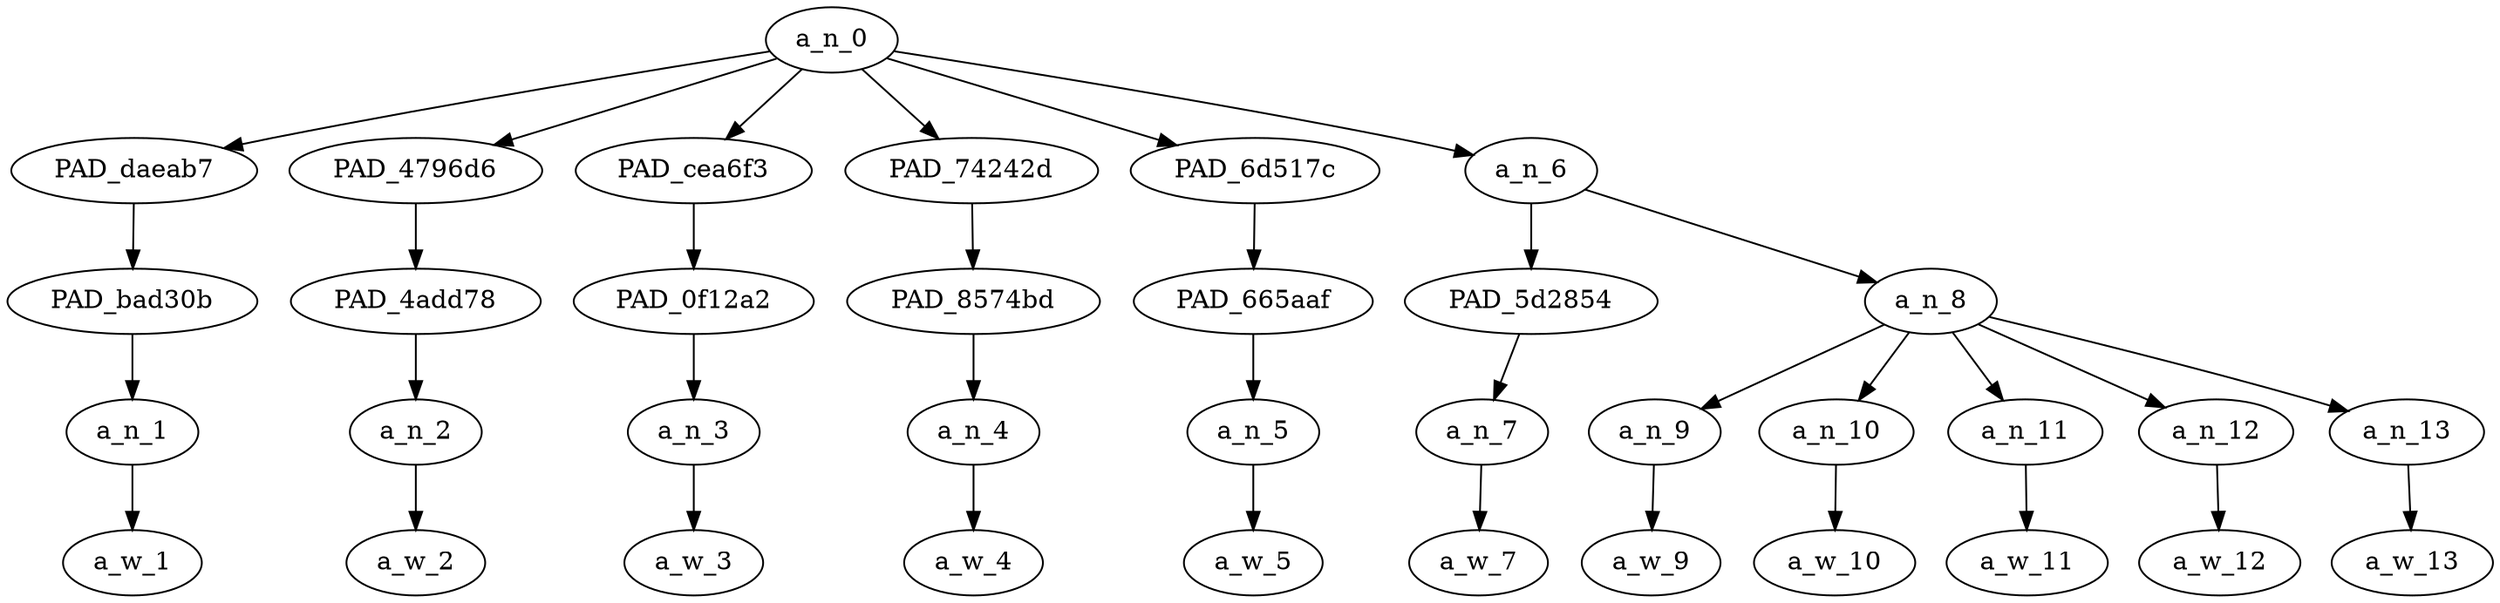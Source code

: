 strict digraph "" {
	a_n_0	[div_dir=1,
		index=0,
		level=4,
		pos="2.75,4!",
		text_span="[0, 1, 2, 3, 4, 5, 6, 7, 8, 9, 10]",
		value=0.99999999];
	PAD_daeab7	[div_dir=-1,
		index=0,
		level=3,
		pos="0.0,3!",
		text_span="[0]",
		value=0.08526149];
	a_n_0 -> PAD_daeab7;
	PAD_4796d6	[div_dir=1,
		index=1,
		level=3,
		pos="1.0,3!",
		text_span="[1]",
		value=0.07797533];
	a_n_0 -> PAD_4796d6;
	PAD_cea6f3	[div_dir=1,
		index=2,
		level=3,
		pos="2.0,3!",
		text_span="[2]",
		value=0.19822467];
	a_n_0 -> PAD_cea6f3;
	PAD_74242d	[div_dir=-1,
		index=3,
		level=3,
		pos="3.0,3!",
		text_span="[3]",
		value=0.10560929];
	a_n_0 -> PAD_74242d;
	PAD_6d517c	[div_dir=1,
		index=4,
		level=3,
		pos="4.0,3!",
		text_span="[4]",
		value=0.06408398];
	a_n_0 -> PAD_6d517c;
	a_n_6	[div_dir=1,
		index=5,
		level=3,
		pos="6.5,3!",
		text_span="[5, 6, 7, 8, 9, 10]",
		value=0.46840297];
	a_n_0 -> a_n_6;
	PAD_bad30b	[div_dir=-1,
		index=0,
		level=2,
		pos="0.0,2!",
		text_span="[0]",
		value=0.08526149];
	PAD_daeab7 -> PAD_bad30b;
	a_n_1	[div_dir=-1,
		index=0,
		level=1,
		pos="0.0,1!",
		text_span="[0]",
		value=0.08526149];
	PAD_bad30b -> a_n_1;
	a_w_1	[div_dir=0,
		index=0,
		level=0,
		pos="0,0!",
		text_span="[0]",
		value=ah];
	a_n_1 -> a_w_1;
	PAD_4add78	[div_dir=1,
		index=1,
		level=2,
		pos="1.0,2!",
		text_span="[1]",
		value=0.07797533];
	PAD_4796d6 -> PAD_4add78;
	a_n_2	[div_dir=1,
		index=1,
		level=1,
		pos="1.0,1!",
		text_span="[1]",
		value=0.07797533];
	PAD_4add78 -> a_n_2;
	a_w_2	[div_dir=0,
		index=1,
		level=0,
		pos="1,0!",
		text_span="[1]",
		value=so];
	a_n_2 -> a_w_2;
	PAD_0f12a2	[div_dir=1,
		index=2,
		level=2,
		pos="2.0,2!",
		text_span="[2]",
		value=0.19822467];
	PAD_cea6f3 -> PAD_0f12a2;
	a_n_3	[div_dir=1,
		index=2,
		level=1,
		pos="2.0,1!",
		text_span="[2]",
		value=0.19822467];
	PAD_0f12a2 -> a_n_3;
	a_w_3	[div_dir=0,
		index=2,
		level=0,
		pos="2,0!",
		text_span="[2]",
		value=subby];
	a_n_3 -> a_w_3;
	PAD_8574bd	[div_dir=-1,
		index=3,
		level=2,
		pos="3.0,2!",
		text_span="[3]",
		value=0.10560929];
	PAD_74242d -> PAD_8574bd;
	a_n_4	[div_dir=-1,
		index=3,
		level=1,
		pos="3.0,1!",
		text_span="[3]",
		value=0.10560929];
	PAD_8574bd -> a_n_4;
	a_w_4	[div_dir=0,
		index=3,
		level=0,
		pos="3,0!",
		text_span="[3]",
		value=rn];
	a_n_4 -> a_w_4;
	PAD_665aaf	[div_dir=1,
		index=4,
		level=2,
		pos="4.0,2!",
		text_span="[4]",
		value=0.06408398];
	PAD_6d517c -> PAD_665aaf;
	a_n_5	[div_dir=1,
		index=4,
		level=1,
		pos="4.0,1!",
		text_span="[4]",
		value=0.06408398];
	PAD_665aaf -> a_n_5;
	a_w_5	[div_dir=0,
		index=4,
		level=0,
		pos="4,0!",
		text_span="[4]",
		value=🥺];
	a_n_5 -> a_w_5;
	PAD_5d2854	[div_dir=1,
		index=5,
		level=2,
		pos="5.0,2!",
		text_span="[5]",
		value=0.06074139];
	a_n_6 -> PAD_5d2854;
	a_n_8	[div_dir=1,
		index=6,
		level=2,
		pos="8.0,2!",
		text_span="[6, 7, 8, 9, 10]",
		value=0.40738174];
	a_n_6 -> a_n_8;
	a_n_7	[div_dir=1,
		index=5,
		level=1,
		pos="5.0,1!",
		text_span="[5]",
		value=0.06074139];
	PAD_5d2854 -> a_n_7;
	a_w_7	[div_dir=0,
		index=5,
		level=0,
		pos="5,0!",
		text_span="[5]",
		value=someone];
	a_n_7 -> a_w_7;
	a_n_9	[div_dir=1,
		index=6,
		level=1,
		pos="6.0,1!",
		text_span="[6]",
		value=0.05308910];
	a_n_8 -> a_n_9;
	a_n_10	[div_dir=1,
		index=7,
		level=1,
		pos="7.0,1!",
		text_span="[7]",
		value=0.05848253];
	a_n_8 -> a_n_10;
	a_n_11	[div_dir=1,
		index=8,
		level=1,
		pos="8.0,1!",
		text_span="[8]",
		value=0.11980426];
	a_n_8 -> a_n_11;
	a_n_12	[div_dir=1,
		index=9,
		level=1,
		pos="9.0,1!",
		text_span="[9]",
		value=0.06839318];
	a_n_8 -> a_n_12;
	a_n_13	[div_dir=-1,
		index=10,
		level=1,
		pos="10.0,1!",
		text_span="[10]",
		value=0.10735815];
	a_n_8 -> a_n_13;
	a_w_9	[div_dir=0,
		index=6,
		level=0,
		pos="6,0!",
		text_span="[6]",
		value=call];
	a_n_9 -> a_w_9;
	a_w_10	[div_dir=0,
		index=7,
		level=0,
		pos="7,0!",
		text_span="[7]",
		value=me];
	a_n_10 -> a_w_10;
	a_w_11	[div_dir=0,
		index=8,
		level=0,
		pos="8,0!",
		text_span="[8]",
		value=slut];
	a_n_11 -> a_w_11;
	a_w_12	[div_dir=0,
		index=9,
		level=0,
		pos="9,0!",
		text_span="[9]",
		value=n];
	a_n_12 -> a_w_12;
	a_w_13	[div_dir=0,
		index=10,
		level=0,
		pos="10,0!",
		text_span="[10]",
		value=kitty];
	a_n_13 -> a_w_13;
}
